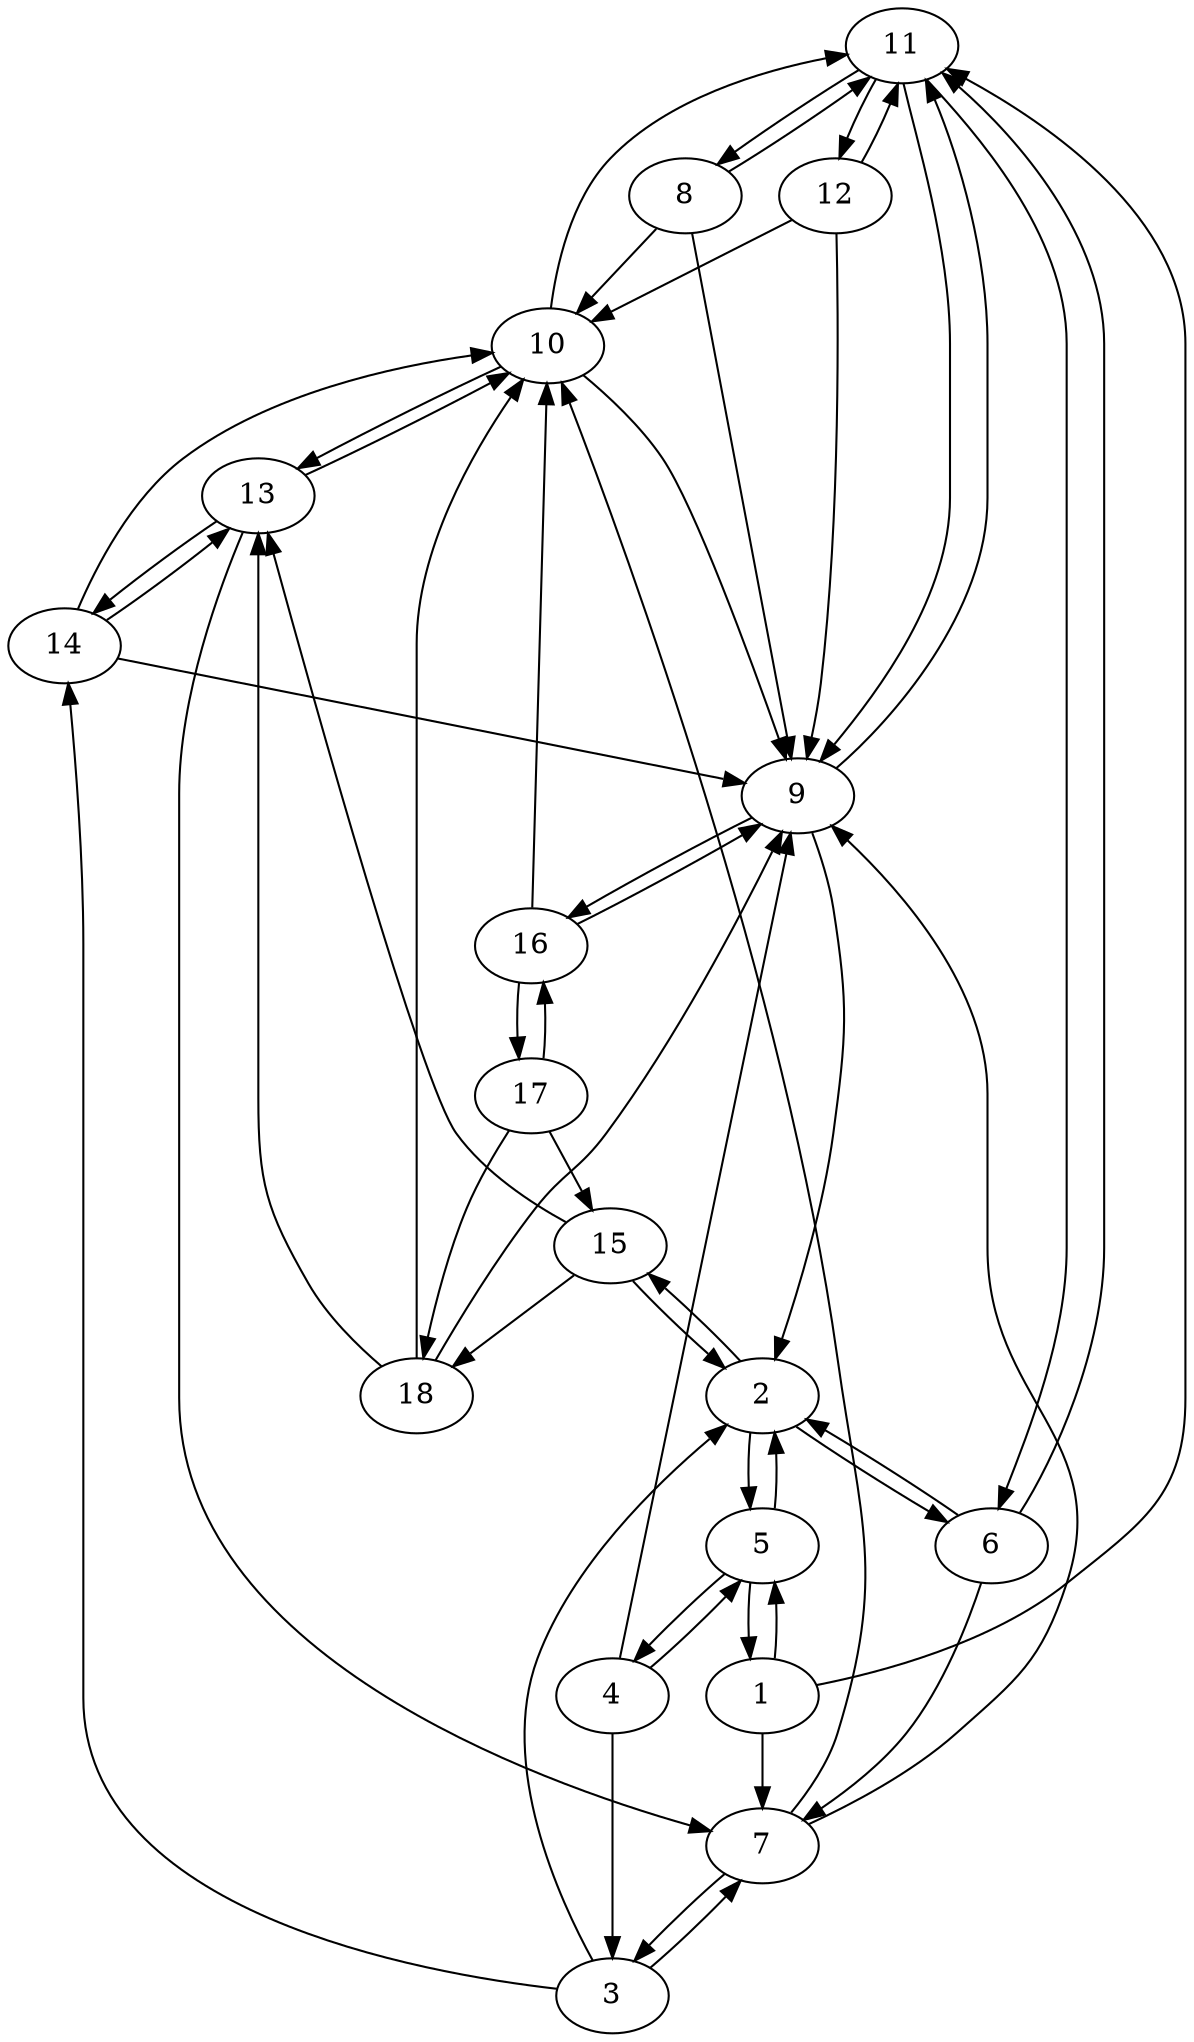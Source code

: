 strict digraph  {
	11 -> 8;
	11 -> 6;
	11 -> 9;
	11 -> 12;
	10 -> 11;
	10 -> 13;
	10 -> 9;
	13 -> 10;
	13 -> 7;
	13 -> 14;
	12 -> 11;
	12 -> 10;
	12 -> 9;
	15 -> 13;
	15 -> 2;
	15 -> 18;
	14 -> 10;
	14 -> 13;
	14 -> 9;
	17 -> 16;
	17 -> 15;
	17 -> 18;
	16 -> 10;
	16 -> 9;
	16 -> 17;
	18 -> 10;
	18 -> 13;
	18 -> 9;
	1 -> 11;
	1 -> 5;
	1 -> 7;
	3 -> 2;
	3 -> 7;
	3 -> 14;
	2 -> 6;
	2 -> 5;
	2 -> 15;
	5 -> 2;
	5 -> 4;
	5 -> 1;
	4 -> 9;
	4 -> 5;
	4 -> 3;
	7 -> 10;
	7 -> 9;
	7 -> 3;
	6 -> 11;
	6 -> 2;
	6 -> 7;
	9 -> 11;
	9 -> 2;
	9 -> 16;
	8 -> 11;
	8 -> 10;
	8 -> 9;
}
